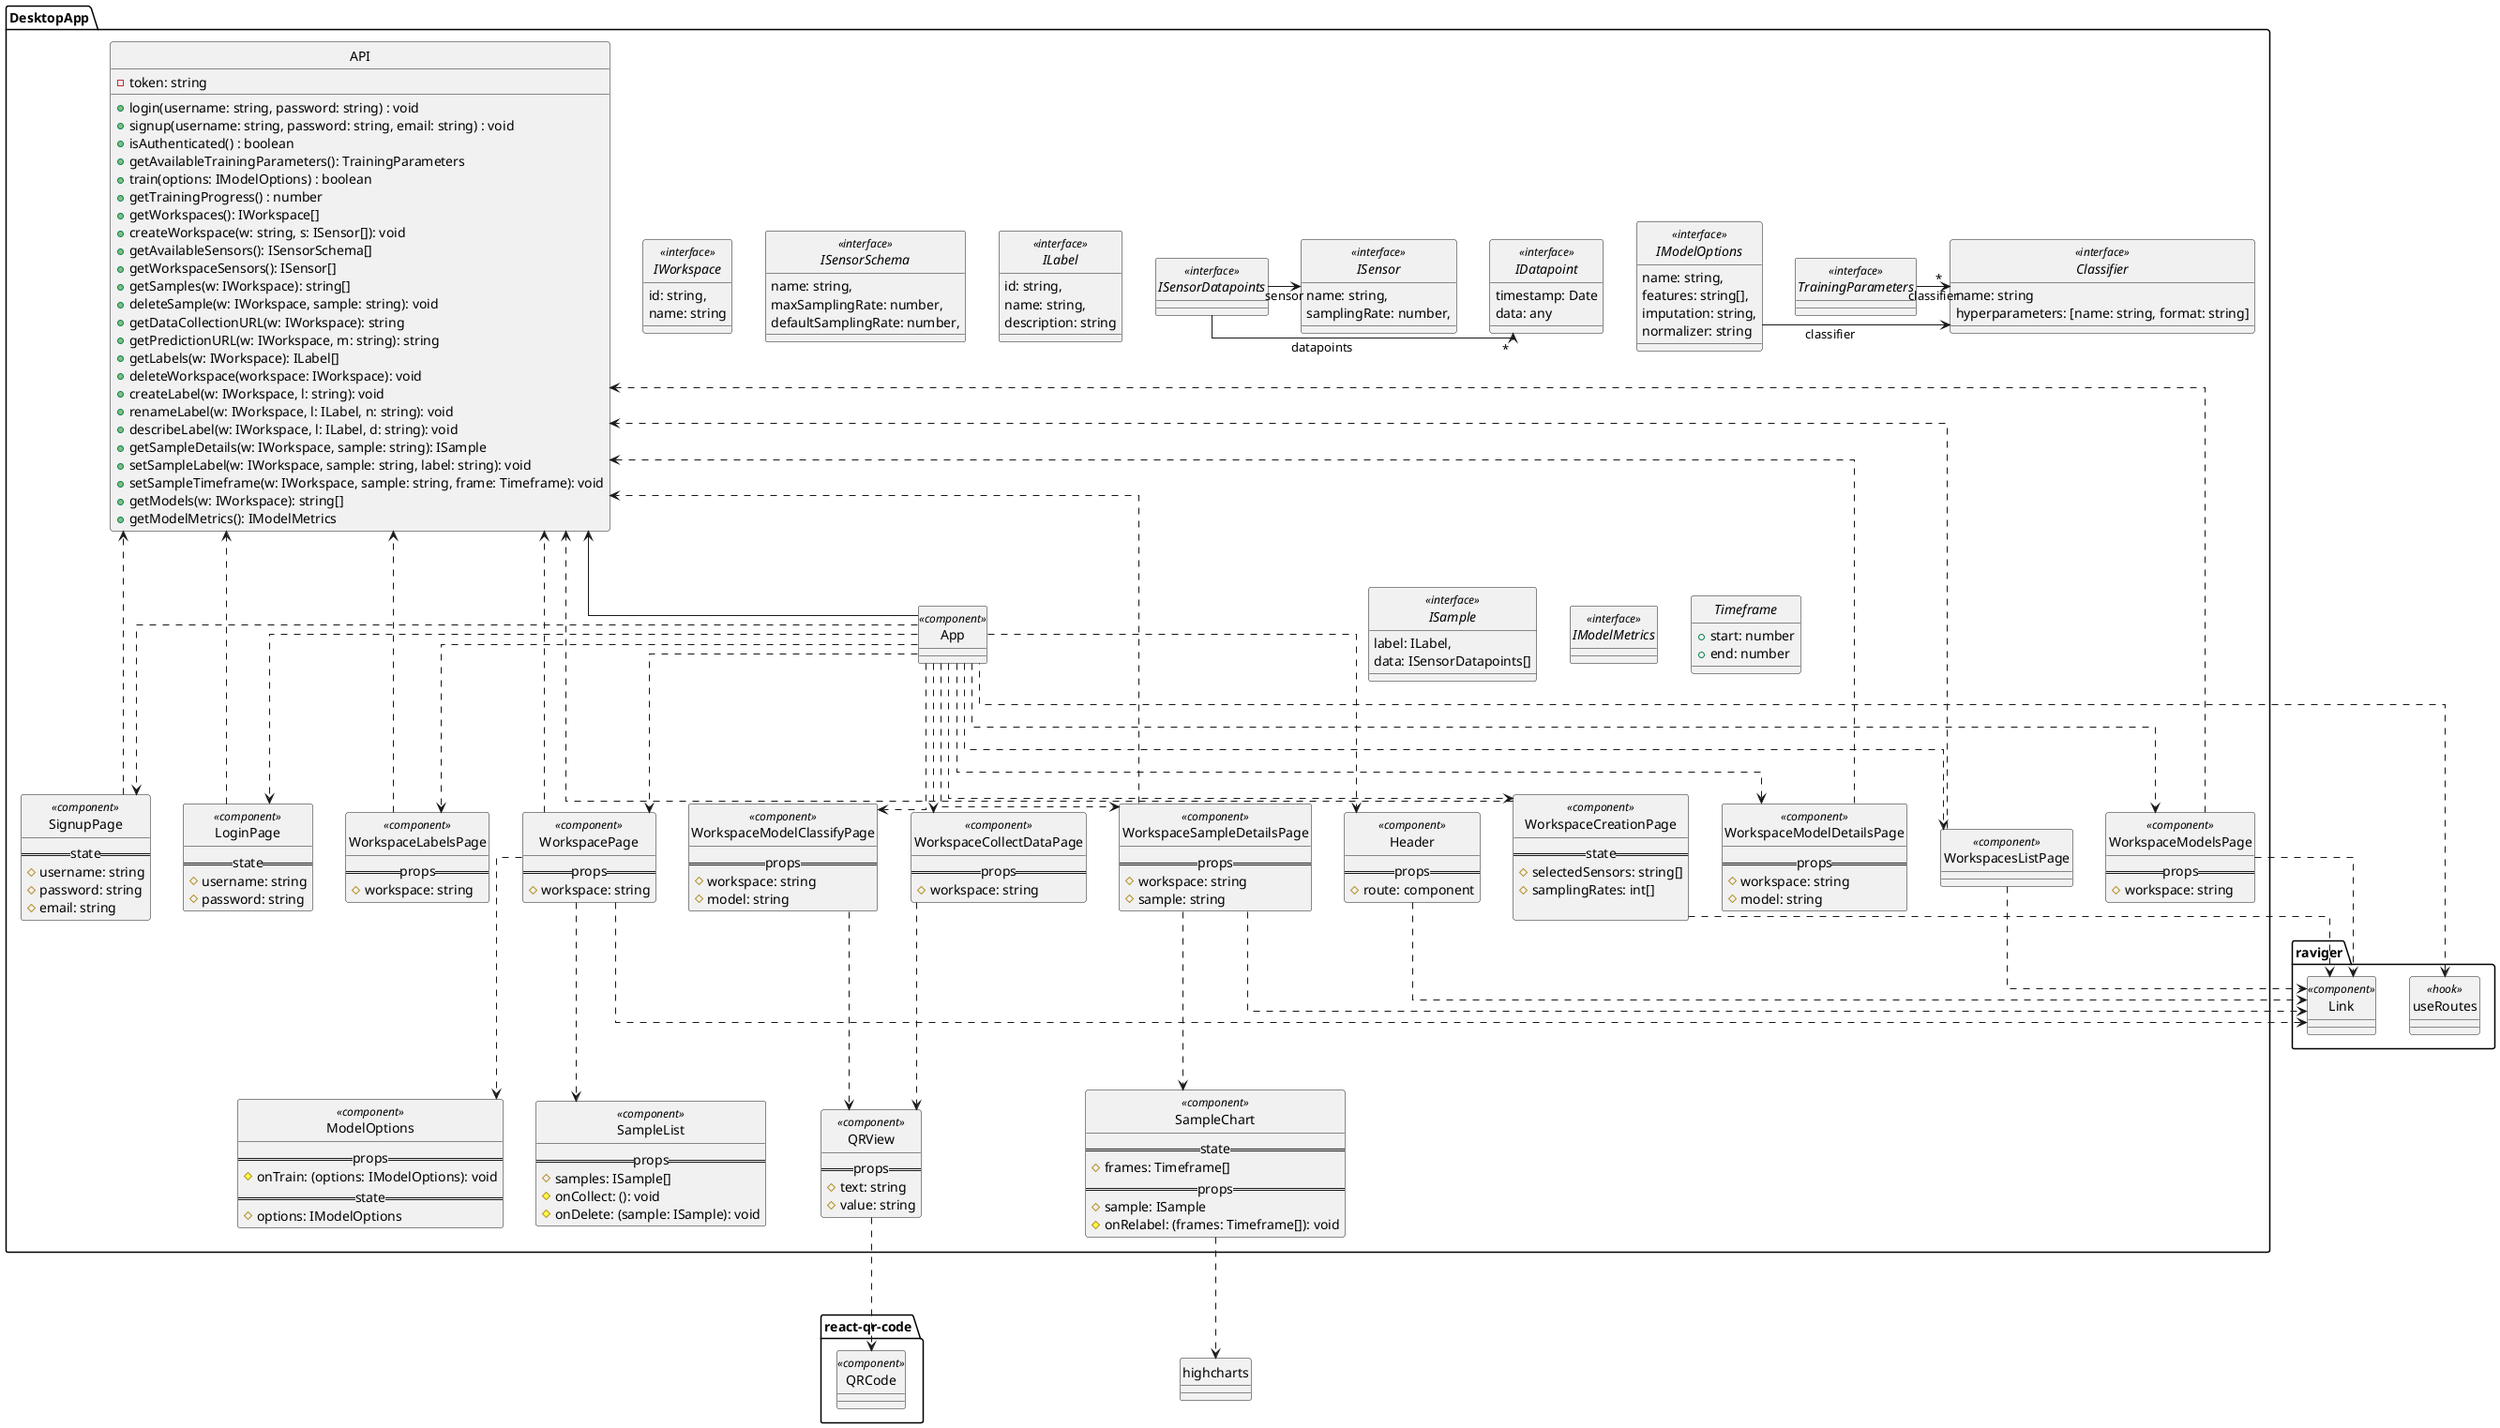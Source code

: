 @startuml DesktopApp
' skinparam monochrome true
skinparam linetype ortho
hide circle

class "highcharts"
class "react-qr-code.QRCode" << component >>
class "raviger.useRoutes" << hook >>
class "raviger.Link" << component >>
' class "MaterialUI.TextField" << component >>
' class "MaterialUI.Button" << component >>
' class "MaterialUI.Checkbox" << component >>
' class "MaterialUI.Dropdown" << component >>
' class "MaterialUI.FormControlLabel" << component >>
' class "MaterialUI.Accordion" << component >>
' class "MaterialUI.List" << component >>
' class "MaterialUI.ListItem" << component >>
' class "MaterialUI.ListItemIcon" << component >>
' class "MaterialUI.Table" << component >>
' class "MaterialUI.TableHead" << component >>
' class "MaterialUI.TableRow" << component >>
' class "MaterialUI.TableCell" << component >>
' class "MaterialUI.TableBody" << component >>
' class "MaterialUI.CircularProgressWithLabel" << component >>

package DesktopApp {
    interface TrainingParameters <<interface>>
    TrainingParameters -> "*" Classifier: classifier
    interface Classifier <<interface>> {
        name: string
        hyperparameters: [name: string, format: string]
    }

    interface IModelOptions << interface >> {
        name: string,
        features: string[],
        imputation: string,
        normalizer: string
    }
    IModelOptions -> Classifier: classifier
    interface IWorkspace << interface >> {
        id: string,
        name: string
    }
    interface ISensor << interface >> {
        name: string,
        samplingRate: number,
    }
    interface ISensorSchema << interface >> {
        name: string,
        maxSamplingRate: number,
        defaultSamplingRate: number,
    }
    interface ILabel << interface >> {
        id: string,
        name: string,
        description: string
    }
    interface ISample << interface >> {
        label: ILabel,
        data: ISensorDatapoints[]
    }
    interface ISensorDatapoints << interface >>
    ISensorDatapoints -> "*" IDatapoint : datapoints
    ISensorDatapoints -> ISensor: sensor
    interface IDatapoint << interface >> {
        timestamp: Date
        data: any
    }
    interface IModelMetrics << interface >>

    class API {
        -token: string
        +login(username: string, password: string) : void
        +signup(username: string, password: string, email: string) : void
        +isAuthenticated() : boolean
        +getAvailableTrainingParameters(): TrainingParameters 
        +train(options: IModelOptions) : boolean
        +getTrainingProgress() : number
        +getWorkspaces(): IWorkspace[]
        +createWorkspace(w: string, s: ISensor[]): void
        +getAvailableSensors(): ISensorSchema[]
        +getWorkspaceSensors(): ISensor[]
        +getSamples(w: IWorkspace): string[]
        +deleteSample(w: IWorkspace, sample: string): void
        +getDataCollectionURL(w: IWorkspace): string
        +getPredictionURL(w: IWorkspace, m: string): string
        +getLabels(w: IWorkspace): ILabel[]
        +deleteWorkspace(workspace: IWorkspace): void
        +createLabel(w: IWorkspace, l: string): void
        +renameLabel(w: IWorkspace, l: ILabel, n: string): void
        +describeLabel(w: IWorkspace, l: ILabel, d: string): void
        +getSampleDetails(w: IWorkspace, sample: string): ISample
        +setSampleLabel(w: IWorkspace, sample: string, label: string): void
        +setSampleTimeframe(w: IWorkspace, sample: string, frame: Timeframe): void
        +getModels(w: IWorkspace): string[]
        +getModelMetrics(): IModelMetrics
    }

    API <-- App
    "raviger.useRoutes" <.[norank]. App
    class App << component >>
    App ...> Header
    class Header << component >> {
        ==props==
        # route: component
    }
    Header .down.> "raviger.Link"

    App ...> LoginPage
    class LoginPage << component >> {
        ==state==
        # username: string
        # password: string
    }
    ' LoginPage ...> "MaterialUI.TextField"
    ' LoginPage ...> "MaterialUI.Button"
    LoginPage ...> API

    App ...> SignupPage
    class SignupPage << component >> {
        ==state==
        # username: string
        # password: string
        # email: string
    }
    ' SignupPage ...> "MaterialUI.TextField"
    ' SignupPage ...> "MaterialUI.Button"
    SignupPage ...> API

    App ...> WorkspacesListPage
    class WorkspacesListPage << component >>
    ' WorkspacesListPage ...> "MaterialUI.Button"
    WorkspacesListPage .down.> "raviger.Link"
    WorkspacesListPage ...> API

    App ...> WorkspaceCreationPage
    class WorkspaceCreationPage << component >> {
        ==state==
        # selectedSensors: string[]
        # samplingRates: int[]

    }
    ' WorkspaceCreationPage ...> "MaterialUI.Button"
    ' WorkspaceCreationPage ...> "MaterialUI.Checkbox"
    ' WorkspaceCreationPage ...> "MaterialUI.FormControlLabel"
    ' WorkspaceCreationPage ...> "MaterialUI.TextField"
    ' WorkspaceCreationPage ...> "MaterialUI.Dropdown"
    WorkspaceCreationPage ...> API
    WorkspaceCreationPage .down.> "raviger.Link"

    App ...> WorkspacePage
    class WorkspacePage << component >> {
        ==props==
        # workspace: string
    }
    WorkspacePage .down.> "raviger.Link"
    ' WorkspacePage ...> "MaterialUI.Button"
    WorkspacePage ...> API

    WorkspacePage ...> SampleList
    class SampleList << component >> {
        ==props==
        # samples: ISample[]
        # onCollect: (): void
        # onDelete: (sample: ISample): void
    }
    ' SampleList ...> "MaterialUI.Button"
    ' SampleList ...> "MaterialUI.List"
    ' SampleList ...> "MaterialUI.ListItem"
    ' SampleList ...> "MaterialUI.ListItemIcon"

    WorkspacePage ...> ModelOptions
    class ModelOptions << component >> {
        ==props==
        # onTrain: (options: IModelOptions): void 
        ==state==
        # options: IModelOptions
    }
    ' ModelOptions ...> "MaterialUI.Accordion"
    ' ModelOptions ...> "MaterialUI.Button"
    ' ModelOptions ...> "MaterialUI.Checkbox"

    App ...> WorkspaceLabelsPage
    class WorkspaceLabelsPage << component >> {
        ==props==
        # workspace: string
    }
    WorkspaceLabelsPage ...> API
    ' WorkspaceLabelsPage ...> "MaterialUI.Button"
    ' WorkspaceLabelsPage ...> "MaterialUI.TextField"
    ' WorkspaceLabelsPage ...> "MaterialUI.Table"
    ' WorkspaceLabelsPage ...> "MaterialUI.TableBody"
    ' WorkspaceLabelsPage ...> "MaterialUI.TableHead"
    ' WorkspaceLabelsPage ...> "MaterialUI.TableRow"
    ' WorkspaceLabelsPage ...> "MaterialUI.TableCell"

    App ...> WorkspaceCollectDataPage
    class WorkspaceCollectDataPage << component >> {
        ==props==
        # workspace: string
    }

    WorkspaceCollectDataPage ...> QRView
    class QRView << component >> {
        ==props==
        # text: string
        # value: string
    }
    QRView ...> "react-qr-code.QRCode"

    App ...> WorkspaceSampleDetailsPage
    class WorkspaceSampleDetailsPage << component >> {
        ==props==
        # workspace: string
        # sample: string
    }
    WorkspaceSampleDetailsPage ...> API
    WorkspaceSampleDetailsPage .down.> "raviger.Link"
    
    interface Timeframe {
        + start: number
        + end: number
    }

    WorkspaceSampleDetailsPage ...> SampleChart
    class SampleChart << component >> {
        ==state==
        # frames: Timeframe[]
        ==props==
        # sample: ISample
        # onRelabel: (frames: Timeframe[]): void
    }
    SampleChart ...> "highcharts"

    App ...> WorkspaceModelsPage
    class WorkspaceModelsPage << component >> {
        ==props==
        # workspace: string
    }
    WorkspaceModelsPage ...> API
    ' WorkspaceModelsPage ...> "MaterialUI.List"
    ' WorkspaceModelsPage ...> "MaterialUI.ListItem"
    ' WorkspaceModelsPage ...> "MaterialUI.ListItemIcon"
    WorkspaceModelsPage .down.> "raviger.Link"


    App ...> WorkspaceModelDetailsPage
    class WorkspaceModelDetailsPage << component >> {
        ==props==
        # workspace: string
        # model: string
    }
    WorkspaceModelDetailsPage ...> API
    ' WorkspaceModelDetailsPage ...> "MaterialUI.List"
    ' WorkspaceModelDetailsPage ...> "MaterialUI.ListItem"
    ' WorkspaceModelDetailsPage ...> "MaterialUI.ListItemIcon"
    ' WorkspaceModelDetailsPage ...> "MaterialUI.Table"
    ' WorkspaceModelDetailsPage ...> "MaterialUI.TableBody"
    ' WorkspaceModelDetailsPage ...> "MaterialUI.TableHead"
    ' WorkspaceModelDetailsPage ...> "MaterialUI.TableRow"
    ' WorkspaceModelDetailsPage ...> "MaterialUI.TableCell"

    App ...> WorkspaceModelClassifyPage
    class WorkspaceModelClassifyPage << component >> {
        ==props==
        # workspace: string
        # model: string
    }
    WorkspaceModelClassifyPage ...> QRView

}

@enduml
